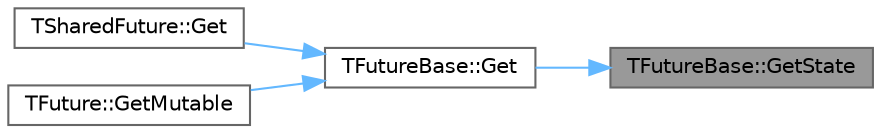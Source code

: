 digraph "TFutureBase::GetState"
{
 // INTERACTIVE_SVG=YES
 // LATEX_PDF_SIZE
  bgcolor="transparent";
  edge [fontname=Helvetica,fontsize=10,labelfontname=Helvetica,labelfontsize=10];
  node [fontname=Helvetica,fontsize=10,shape=box,height=0.2,width=0.4];
  rankdir="RL";
  Node1 [id="Node000001",label="TFutureBase::GetState",height=0.2,width=0.4,color="gray40", fillcolor="grey60", style="filled", fontcolor="black",tooltip="Gets the shared state object."];
  Node1 -> Node2 [id="edge1_Node000001_Node000002",dir="back",color="steelblue1",style="solid",tooltip=" "];
  Node2 [id="Node000002",label="TFutureBase::Get",height=0.2,width=0.4,color="grey40", fillcolor="white", style="filled",URL="$d1/d71/classTFutureBase.html#a5f2fdd6e7f7b19f43284ad322acbcb48",tooltip="Gets the future's result."];
  Node2 -> Node3 [id="edge2_Node000002_Node000003",dir="back",color="steelblue1",style="solid",tooltip=" "];
  Node3 [id="Node000003",label="TSharedFuture::Get",height=0.2,width=0.4,color="grey40", fillcolor="white", style="filled",URL="$d0/d35/classTSharedFuture.html#a1e59ec45d64f715cca3956a54aea065d",tooltip="Gets the future's result."];
  Node2 -> Node4 [id="edge3_Node000002_Node000004",dir="back",color="steelblue1",style="solid",tooltip=" "];
  Node4 [id="Node000004",label="TFuture::GetMutable",height=0.2,width=0.4,color="grey40", fillcolor="white", style="filled",URL="$df/d43/classTFuture.html#a0897c77bf58ef2cfa4e748a1bed6dd2a",tooltip="Gets the future's result."];
}
